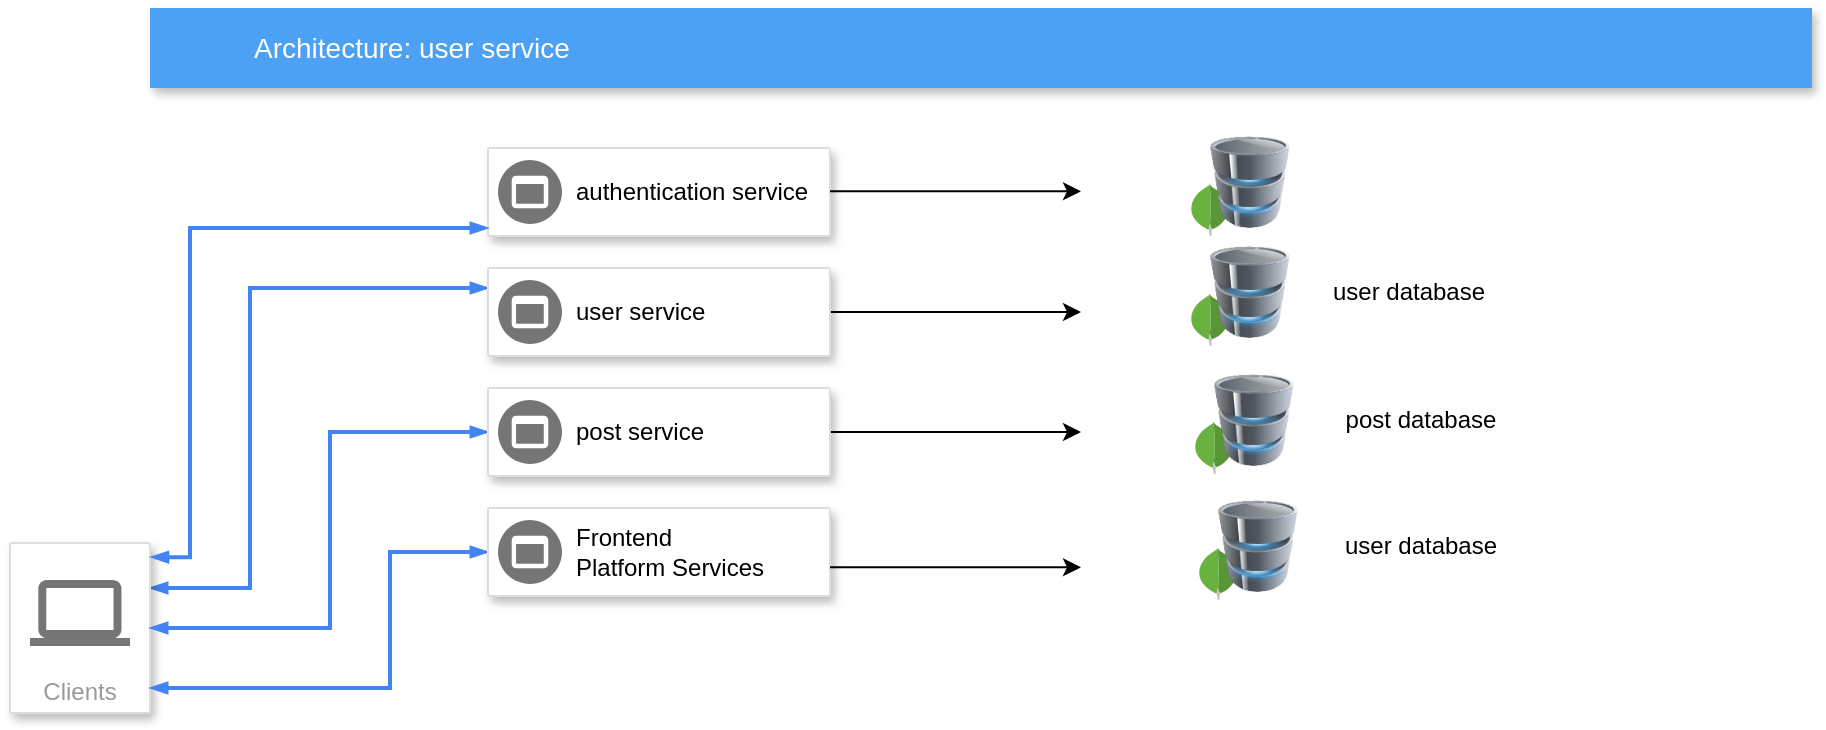 <mxfile version="16.2.7" type="device"><diagram id="f106602c-feb2-e66a-4537-3a34d633f6aa" name="Page-1"><mxGraphModel dx="1038" dy="521" grid="1" gridSize="10" guides="1" tooltips="1" connect="1" arrows="1" fold="1" page="1" pageScale="1" pageWidth="1169" pageHeight="827" background="none" math="0" shadow="0"><root><mxCell id="0"/><mxCell id="1" parent="0"/><mxCell id="2" value="Architecture: user service" style="fillColor=#4DA1F5;strokeColor=none;shadow=1;gradientColor=none;fontSize=14;align=left;spacingLeft=50;fontColor=#ffffff;html=1;" parent="1" vertex="1"><mxGeometry x="190" y="20" width="831" height="40" as="geometry"/></mxCell><mxCell id="507" style="edgeStyle=orthogonalEdgeStyle;rounded=0;html=1;labelBackgroundColor=none;startArrow=blockThin;startFill=1;endArrow=blockThin;endFill=1;jettySize=auto;orthogonalLoop=1;strokeColor=#4284F3;strokeWidth=2;fontSize=10;fontColor=#999999;align=center;dashed=0;endSize=4;startSize=4;" parent="1" source="495" target="497" edge="1"><mxGeometry relative="1" as="geometry"><Array as="points"><mxPoint x="240" y="310"/><mxPoint x="240" y="160"/></Array></mxGeometry></mxCell><mxCell id="495" value="Clients" style="strokeColor=#dddddd;fillColor=#ffffff;shadow=1;strokeWidth=1;rounded=1;absoluteArcSize=1;arcSize=2;labelPosition=center;verticalLabelPosition=middle;align=center;verticalAlign=bottom;spacingLeft=0;fontColor=#999999;fontSize=12;whiteSpace=wrap;spacingBottom=2;html=1;" parent="1" vertex="1"><mxGeometry x="120" y="287.5" width="70" height="85" as="geometry"/></mxCell><mxCell id="496" value="" style="dashed=0;connectable=0;html=1;fillColor=#757575;strokeColor=none;shape=mxgraph.gcp2.laptop;part=1;" parent="495" vertex="1"><mxGeometry x="0.5" width="50" height="33" relative="1" as="geometry"><mxPoint x="-25" y="18.5" as="offset"/></mxGeometry></mxCell><mxCell id="509" style="edgeStyle=orthogonalEdgeStyle;rounded=0;html=1;labelBackgroundColor=none;startArrow=blockThin;startFill=1;endArrow=blockThin;endFill=1;jettySize=auto;orthogonalLoop=1;strokeColor=#4284F3;strokeWidth=2;fontSize=10;fontColor=#999999;align=center;dashed=0;endSize=4;startSize=4;exitX=1;exitY=0.5;exitDx=0;exitDy=0;entryX=0;entryY=0.5;entryDx=0;entryDy=0;" parent="1" source="495" target="FR1XyxJ5QNdVu9Rfvc06-522" edge="1"><mxGeometry relative="1" as="geometry"><mxPoint x="350" y="240" as="targetPoint"/><Array as="points"><mxPoint x="280" y="330"/><mxPoint x="280" y="232"/></Array></mxGeometry></mxCell><mxCell id="FR1XyxJ5QNdVu9Rfvc06-528" value="" style="edgeStyle=orthogonalEdgeStyle;rounded=0;orthogonalLoop=1;jettySize=auto;html=1;" edge="1" parent="1" source="497"><mxGeometry relative="1" as="geometry"><mxPoint x="655.5" y="172" as="targetPoint"/></mxGeometry></mxCell><mxCell id="497" value="" style="strokeColor=#dddddd;fillColor=#ffffff;shadow=1;strokeWidth=1;rounded=1;absoluteArcSize=1;arcSize=2;fontSize=10;fontColor=#999999;align=left;html=1;" parent="1" vertex="1"><mxGeometry x="359" y="150" width="171" height="44" as="geometry"/></mxCell><mxCell id="498" value="user service" style="dashed=0;connectable=0;html=1;fillColor=#757575;strokeColor=none;shape=mxgraph.gcp2.frontend_platform_services;part=1;labelPosition=right;verticalLabelPosition=middle;align=left;verticalAlign=middle;spacingLeft=5;fontColor=#000000;fontSize=12;" parent="497" vertex="1"><mxGeometry y="0.5" width="32" height="32" relative="1" as="geometry"><mxPoint x="5" y="-16" as="offset"/></mxGeometry></mxCell><mxCell id="FR1XyxJ5QNdVu9Rfvc06-516" value="" style="strokeColor=#dddddd;fillColor=#ffffff;shadow=1;strokeWidth=1;rounded=1;absoluteArcSize=1;arcSize=2;fontSize=10;fontColor=#999999;align=left;html=1;" vertex="1" parent="1"><mxGeometry x="359" y="90" width="171" height="44" as="geometry"/></mxCell><mxCell id="FR1XyxJ5QNdVu9Rfvc06-517" value="authentication service" style="dashed=0;connectable=0;html=1;fillColor=#757575;strokeColor=none;shape=mxgraph.gcp2.frontend_platform_services;part=1;labelPosition=right;verticalLabelPosition=middle;align=left;verticalAlign=middle;spacingLeft=5;fontColor=#000000;fontSize=12;" vertex="1" parent="FR1XyxJ5QNdVu9Rfvc06-516"><mxGeometry y="0.5" width="32" height="32" relative="1" as="geometry"><mxPoint x="5" y="-16" as="offset"/></mxGeometry></mxCell><mxCell id="FR1XyxJ5QNdVu9Rfvc06-518" style="edgeStyle=orthogonalEdgeStyle;rounded=0;html=1;labelBackgroundColor=none;startArrow=blockThin;startFill=1;endArrow=blockThin;endFill=1;jettySize=auto;orthogonalLoop=1;strokeColor=#4284F3;strokeWidth=2;fontSize=10;fontColor=#999999;align=center;dashed=0;endSize=4;startSize=4;exitX=1.006;exitY=0.083;exitDx=0;exitDy=0;exitPerimeter=0;" edge="1" parent="1" source="495" target="FR1XyxJ5QNdVu9Rfvc06-516"><mxGeometry relative="1" as="geometry"><mxPoint x="210" y="292" as="sourcePoint"/><mxPoint x="350" y="100" as="targetPoint"/><Array as="points"><mxPoint x="210" y="295"/><mxPoint x="210" y="130"/></Array></mxGeometry></mxCell><mxCell id="FR1XyxJ5QNdVu9Rfvc06-530" value="" style="edgeStyle=orthogonalEdgeStyle;rounded=0;orthogonalLoop=1;jettySize=auto;html=1;" edge="1" parent="1" source="FR1XyxJ5QNdVu9Rfvc06-522"><mxGeometry relative="1" as="geometry"><mxPoint x="655.5" y="232" as="targetPoint"/></mxGeometry></mxCell><mxCell id="FR1XyxJ5QNdVu9Rfvc06-522" value="" style="strokeColor=#dddddd;fillColor=#ffffff;shadow=1;strokeWidth=1;rounded=1;absoluteArcSize=1;arcSize=2;fontSize=10;fontColor=#999999;align=left;html=1;" vertex="1" parent="1"><mxGeometry x="359" y="210" width="171" height="44" as="geometry"/></mxCell><mxCell id="FR1XyxJ5QNdVu9Rfvc06-523" value="post service" style="dashed=0;connectable=0;html=1;fillColor=#757575;strokeColor=none;shape=mxgraph.gcp2.frontend_platform_services;part=1;labelPosition=right;verticalLabelPosition=middle;align=left;verticalAlign=middle;spacingLeft=5;fontColor=#000000;fontSize=12;" vertex="1" parent="FR1XyxJ5QNdVu9Rfvc06-522"><mxGeometry y="0.5" width="32" height="32" relative="1" as="geometry"><mxPoint x="5" y="-16" as="offset"/></mxGeometry></mxCell><mxCell id="FR1XyxJ5QNdVu9Rfvc06-524" style="edgeStyle=orthogonalEdgeStyle;rounded=0;html=1;labelBackgroundColor=none;startArrow=blockThin;startFill=1;endArrow=blockThin;endFill=1;jettySize=auto;orthogonalLoop=1;strokeColor=#4284F3;strokeWidth=2;fontSize=10;fontColor=#999999;align=center;dashed=0;endSize=4;startSize=4;entryX=0;entryY=0.5;entryDx=0;entryDy=0;" edge="1" parent="1" target="FR1XyxJ5QNdVu9Rfvc06-525"><mxGeometry relative="1" as="geometry"><mxPoint x="190" y="360" as="sourcePoint"/><mxPoint x="340" y="292" as="targetPoint"/><Array as="points"><mxPoint x="310" y="360"/><mxPoint x="310" y="292"/></Array></mxGeometry></mxCell><mxCell id="FR1XyxJ5QNdVu9Rfvc06-525" value="" style="strokeColor=#dddddd;fillColor=#ffffff;shadow=1;strokeWidth=1;rounded=1;absoluteArcSize=1;arcSize=2;fontSize=10;fontColor=#999999;align=left;html=1;" vertex="1" parent="1"><mxGeometry x="359" y="270" width="171" height="44" as="geometry"/></mxCell><mxCell id="FR1XyxJ5QNdVu9Rfvc06-526" value="Frontend&#10;Platform Services" style="dashed=0;connectable=0;html=1;fillColor=#757575;strokeColor=none;shape=mxgraph.gcp2.frontend_platform_services;part=1;labelPosition=right;verticalLabelPosition=middle;align=left;verticalAlign=middle;spacingLeft=5;fontColor=#000000;fontSize=12;" vertex="1" parent="FR1XyxJ5QNdVu9Rfvc06-525"><mxGeometry y="0.5" width="32" height="32" relative="1" as="geometry"><mxPoint x="5" y="-16" as="offset"/></mxGeometry></mxCell><mxCell id="FR1XyxJ5QNdVu9Rfvc06-531" value="" style="edgeStyle=orthogonalEdgeStyle;rounded=0;orthogonalLoop=1;jettySize=auto;html=1;" edge="1" parent="1"><mxGeometry relative="1" as="geometry"><mxPoint x="530" y="299.63" as="sourcePoint"/><mxPoint x="655.5" y="299.63" as="targetPoint"/></mxGeometry></mxCell><mxCell id="FR1XyxJ5QNdVu9Rfvc06-532" value="" style="edgeStyle=orthogonalEdgeStyle;rounded=0;orthogonalLoop=1;jettySize=auto;html=1;" edge="1" parent="1"><mxGeometry relative="1" as="geometry"><mxPoint x="530" y="111.63" as="sourcePoint"/><mxPoint x="655.5" y="111.63" as="targetPoint"/></mxGeometry></mxCell><mxCell id="FR1XyxJ5QNdVu9Rfvc06-541" value="user database" style="text;html=1;align=center;verticalAlign=middle;resizable=0;points=[];autosize=1;strokeColor=none;fillColor=none;" vertex="1" parent="1"><mxGeometry x="774" y="152" width="90" height="20" as="geometry"/></mxCell><mxCell id="FR1XyxJ5QNdVu9Rfvc06-542" value="post database" style="text;html=1;align=center;verticalAlign=middle;resizable=0;points=[];autosize=1;strokeColor=none;fillColor=none;" vertex="1" parent="1"><mxGeometry x="780" y="216" width="90" height="20" as="geometry"/></mxCell><mxCell id="FR1XyxJ5QNdVu9Rfvc06-543" value="user database" style="text;html=1;align=center;verticalAlign=middle;resizable=0;points=[];autosize=1;strokeColor=none;fillColor=none;" vertex="1" parent="1"><mxGeometry x="780" y="279" width="90" height="20" as="geometry"/></mxCell><mxCell id="FR1XyxJ5QNdVu9Rfvc06-545" value="" style="group" vertex="1" connectable="0" parent="1"><mxGeometry x="714" y="266" width="50" height="50" as="geometry"/></mxCell><mxCell id="FR1XyxJ5QNdVu9Rfvc06-539" value="" style="dashed=0;outlineConnect=0;html=1;align=center;labelPosition=center;verticalLabelPosition=bottom;verticalAlign=top;shape=mxgraph.weblogos.mongodb" vertex="1" parent="FR1XyxJ5QNdVu9Rfvc06-545"><mxGeometry y="23.8" width="20" height="26.2" as="geometry"/></mxCell><mxCell id="FR1XyxJ5QNdVu9Rfvc06-540" value="" style="image;html=1;image=img/lib/clip_art/computers/Database_128x128.png" vertex="1" parent="FR1XyxJ5QNdVu9Rfvc06-545"><mxGeometry x="10" width="40" height="46" as="geometry"/></mxCell><mxCell id="FR1XyxJ5QNdVu9Rfvc06-546" value="" style="group" vertex="1" connectable="0" parent="1"><mxGeometry x="712" y="203" width="50" height="50" as="geometry"/></mxCell><mxCell id="FR1XyxJ5QNdVu9Rfvc06-537" value="" style="dashed=0;outlineConnect=0;html=1;align=center;labelPosition=center;verticalLabelPosition=bottom;verticalAlign=top;shape=mxgraph.weblogos.mongodb" vertex="1" parent="FR1XyxJ5QNdVu9Rfvc06-546"><mxGeometry y="23.8" width="20" height="26.2" as="geometry"/></mxCell><mxCell id="FR1XyxJ5QNdVu9Rfvc06-538" value="" style="image;html=1;image=img/lib/clip_art/computers/Database_128x128.png" vertex="1" parent="FR1XyxJ5QNdVu9Rfvc06-546"><mxGeometry x="10" width="40" height="46" as="geometry"/></mxCell><mxCell id="FR1XyxJ5QNdVu9Rfvc06-547" value="" style="group" vertex="1" connectable="0" parent="1"><mxGeometry x="710" y="139" width="50" height="50" as="geometry"/></mxCell><mxCell id="FR1XyxJ5QNdVu9Rfvc06-535" value="" style="dashed=0;outlineConnect=0;html=1;align=center;labelPosition=center;verticalLabelPosition=bottom;verticalAlign=top;shape=mxgraph.weblogos.mongodb" vertex="1" parent="FR1XyxJ5QNdVu9Rfvc06-547"><mxGeometry y="23.8" width="20" height="26.2" as="geometry"/></mxCell><mxCell id="FR1XyxJ5QNdVu9Rfvc06-536" value="" style="image;html=1;image=img/lib/clip_art/computers/Database_128x128.png" vertex="1" parent="FR1XyxJ5QNdVu9Rfvc06-547"><mxGeometry x="10" width="40" height="46" as="geometry"/></mxCell><mxCell id="FR1XyxJ5QNdVu9Rfvc06-548" value="" style="group" vertex="1" connectable="0" parent="1"><mxGeometry x="710" y="84" width="50" height="50" as="geometry"/></mxCell><mxCell id="FR1XyxJ5QNdVu9Rfvc06-533" value="" style="dashed=0;outlineConnect=0;html=1;align=center;labelPosition=center;verticalLabelPosition=bottom;verticalAlign=top;shape=mxgraph.weblogos.mongodb" vertex="1" parent="FR1XyxJ5QNdVu9Rfvc06-548"><mxGeometry y="23.8" width="20" height="26.2" as="geometry"/></mxCell><mxCell id="FR1XyxJ5QNdVu9Rfvc06-534" value="" style="image;html=1;image=img/lib/clip_art/computers/Database_128x128.png" vertex="1" parent="FR1XyxJ5QNdVu9Rfvc06-548"><mxGeometry x="10" width="40" height="46" as="geometry"/></mxCell></root></mxGraphModel></diagram></mxfile>